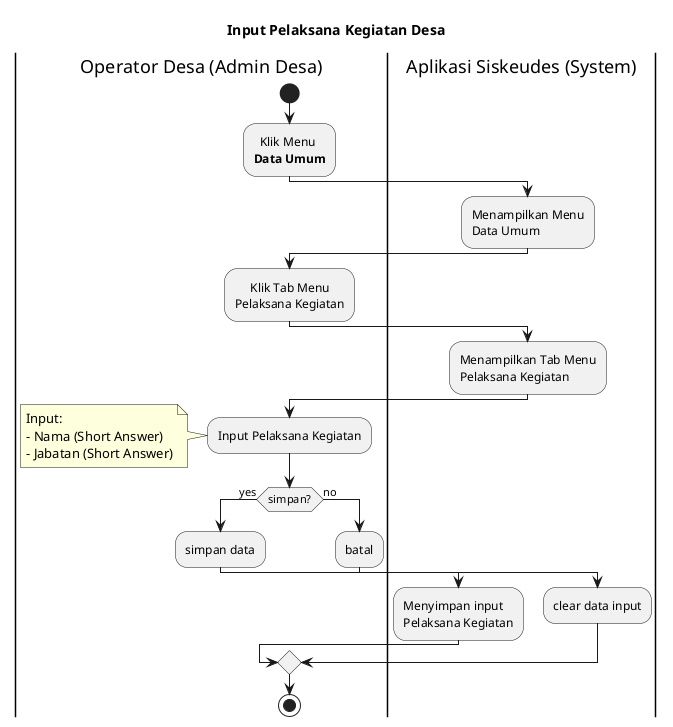@startuml
title "Input Pelaksana Kegiatan Desa"
|Operator Desa (Admin Desa)|
start
:  Klik Menu 
**Data Umum**;

|Aplikasi Siskeudes (System)|
:Menampilkan Menu
Data Umum;

|Operator Desa (Admin Desa)|
:     Klik Tab Menu
Pelaksana Kegiatan;

|Aplikasi Siskeudes (System)|
:Menampilkan Tab Menu
Pelaksana Kegiatan;

|Operator Desa (Admin Desa)|
:Input Pelaksana Kegiatan;
note left
    Input:
    - Nama (Short Answer)
    - Jabatan (Short Answer)
end note
if (simpan?) then (yes)
        :simpan data;
        |Aplikasi Siskeudes (System)|
        :Menyimpan input
        Pelaksana Kegiatan;

    else (no)
        |Operator Desa (Admin Desa)|
        :batal;
        |Aplikasi Siskeudes (System)|
        :clear data input;
    endif
|Operator Desa (Admin Desa)|

stop
@enduml